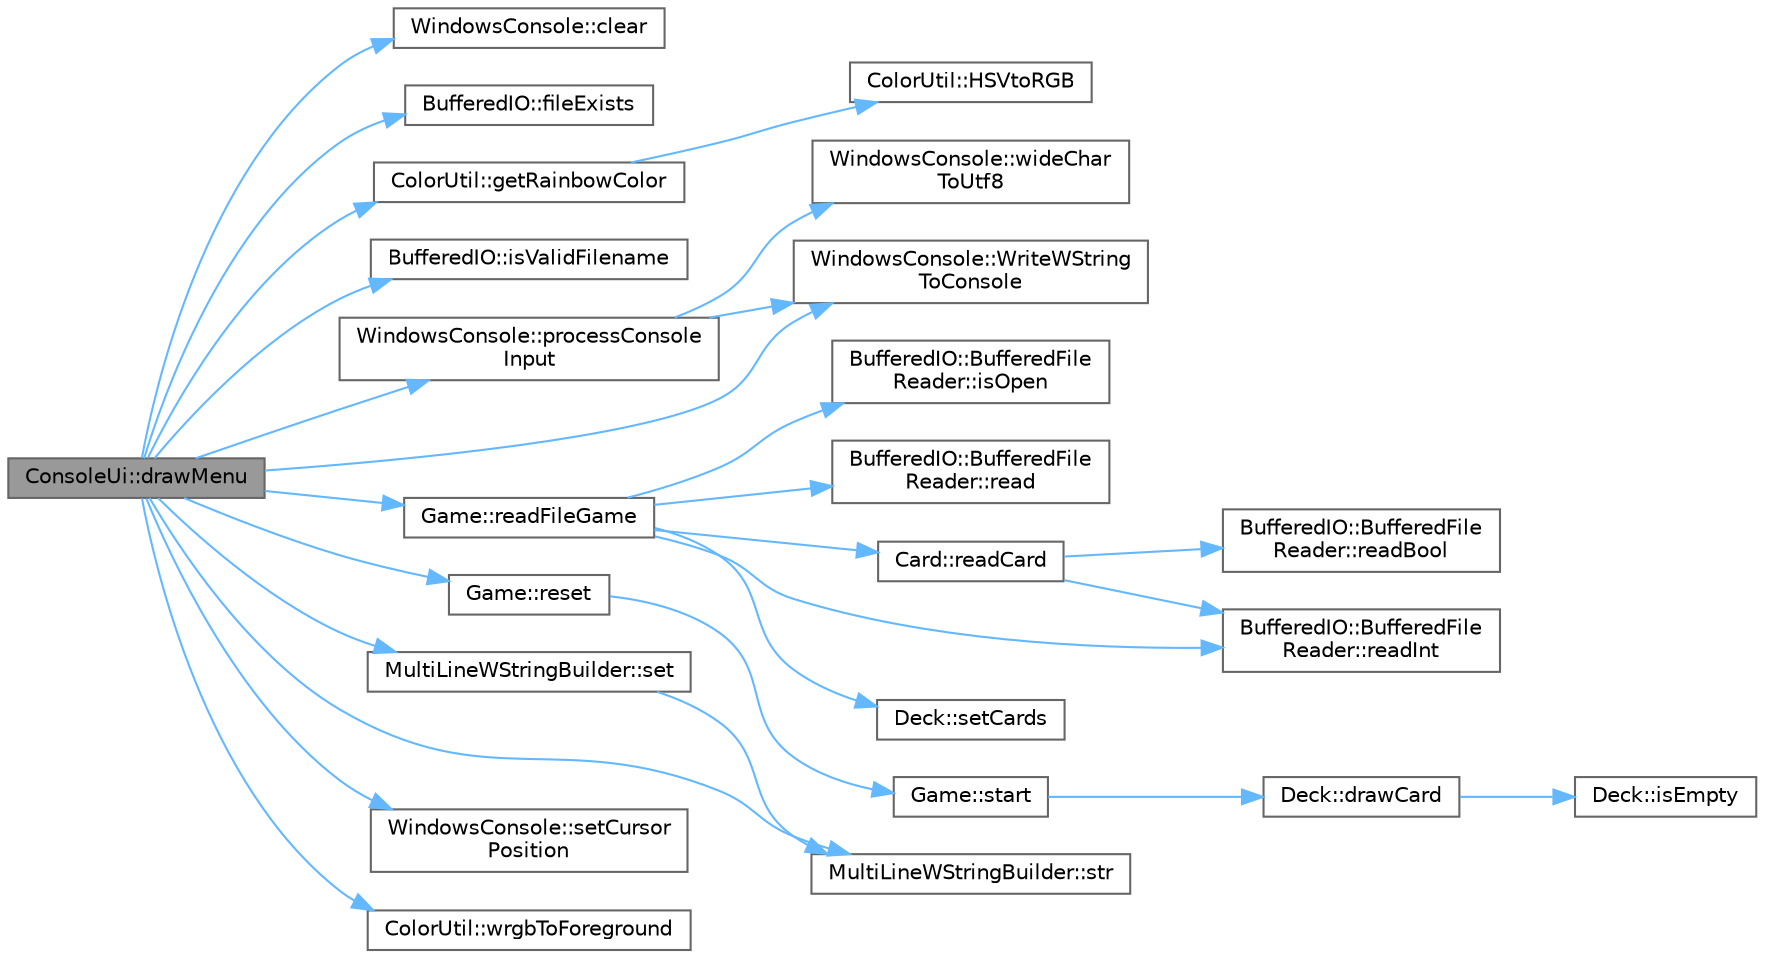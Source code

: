 digraph "ConsoleUi::drawMenu"
{
 // LATEX_PDF_SIZE
  bgcolor="transparent";
  edge [fontname=Helvetica,fontsize=10,labelfontname=Helvetica,labelfontsize=10];
  node [fontname=Helvetica,fontsize=10,shape=box,height=0.2,width=0.4];
  rankdir="LR";
  Node1 [id="Node000001",label="ConsoleUi::drawMenu",height=0.2,width=0.4,color="gray40", fillcolor="grey60", style="filled", fontcolor="black",tooltip="Draws main menu of a game."];
  Node1 -> Node2 [id="edge1_Node000001_Node000002",color="steelblue1",style="solid",tooltip=" "];
  Node2 [id="Node000002",label="WindowsConsole::clear",height=0.2,width=0.4,color="grey40", fillcolor="white", style="filled",URL="$dc/dc2/namespace_windows_console.html#a67be92bb05bb53af96b4b3ff547d3666",tooltip="Clears the entire Windows console screen using cls."];
  Node1 -> Node3 [id="edge2_Node000001_Node000003",color="steelblue1",style="solid",tooltip=" "];
  Node3 [id="Node000003",label="BufferedIO::fileExists",height=0.2,width=0.4,color="grey40", fillcolor="white", style="filled",URL="$dd/d78/namespace_buffered_i_o.html#aa4be2211b2982600f9cce6b783285a20",tooltip="Checks if a file exists."];
  Node1 -> Node4 [id="edge3_Node000001_Node000004",color="steelblue1",style="solid",tooltip=" "];
  Node4 [id="Node000004",label="ColorUtil::getRainbowColor",height=0.2,width=0.4,color="grey40", fillcolor="white", style="filled",URL="$db/dbf/namespace_color_util.html#aab9b80e2e76e76817d214923195559bc",tooltip="Generates a rainbow RGB color based on a tick value."];
  Node4 -> Node5 [id="edge4_Node000004_Node000005",color="steelblue1",style="solid",tooltip=" "];
  Node5 [id="Node000005",label="ColorUtil::HSVtoRGB",height=0.2,width=0.4,color="grey40", fillcolor="white", style="filled",URL="$db/dbf/namespace_color_util.html#a9c3b01c55c80e9b3e9d60ea4b31dba7a",tooltip="Converts HSV color to RGB color."];
  Node1 -> Node6 [id="edge5_Node000001_Node000006",color="steelblue1",style="solid",tooltip=" "];
  Node6 [id="Node000006",label="BufferedIO::isValidFilename",height=0.2,width=0.4,color="grey40", fillcolor="white", style="filled",URL="$dd/d78/namespace_buffered_i_o.html#ad6b283ed0db8e444d0d08b44109475db",tooltip="Checks if a given filename string is valid for saving a file."];
  Node1 -> Node7 [id="edge6_Node000001_Node000007",color="steelblue1",style="solid",tooltip=" "];
  Node7 [id="Node000007",label="WindowsConsole::processConsole\lInput",height=0.2,width=0.4,color="grey40", fillcolor="white", style="filled",URL="$dc/dc2/namespace_windows_console.html#ae57e04d610e420b4bbe050a95116c77b",tooltip="Processes available console input events asynchronously, updating the input buffer."];
  Node7 -> Node8 [id="edge7_Node000007_Node000008",color="steelblue1",style="solid",tooltip=" "];
  Node8 [id="Node000008",label="WindowsConsole::wideChar\lToUtf8",height=0.2,width=0.4,color="grey40", fillcolor="white", style="filled",URL="$dc/dc2/namespace_windows_console.html#aa99f704c460342cccef8980fb8453db0",tooltip="Converts a wide character to a UTF-8 encoded std::string."];
  Node7 -> Node9 [id="edge8_Node000007_Node000009",color="steelblue1",style="solid",tooltip=" "];
  Node9 [id="Node000009",label="WindowsConsole::WriteWString\lToConsole",height=0.2,width=0.4,color="grey40", fillcolor="white", style="filled",URL="$dc/dc2/namespace_windows_console.html#afcfbd1b378b5776b5f7c837940c09f7a",tooltip="Writes a wide-character string (std::wstring) directly to the Windows console."];
  Node1 -> Node10 [id="edge9_Node000001_Node000010",color="steelblue1",style="solid",tooltip=" "];
  Node10 [id="Node000010",label="Game::readFileGame",height=0.2,width=0.4,color="grey40", fillcolor="white", style="filled",URL="$dd/d1f/class_game.html#ae8078e428ab9e024d30ad236a8d924e8",tooltip=" "];
  Node10 -> Node11 [id="edge10_Node000010_Node000011",color="steelblue1",style="solid",tooltip=" "];
  Node11 [id="Node000011",label="BufferedIO::BufferedFile\lReader::isOpen",height=0.2,width=0.4,color="grey40", fillcolor="white", style="filled",URL="$df/d4c/class_buffered_i_o_1_1_buffered_file_reader.html#a8132b6118ce8b36fb3a4a40374ddfd10",tooltip="Checks if the file was successfully opened."];
  Node10 -> Node12 [id="edge11_Node000010_Node000012",color="steelblue1",style="solid",tooltip=" "];
  Node12 [id="Node000012",label="BufferedIO::BufferedFile\lReader::read",height=0.2,width=0.4,color="grey40", fillcolor="white", style="filled",URL="$df/d4c/class_buffered_i_o_1_1_buffered_file_reader.html#a6131eeac2e29dd736ead9e40e16cc27f",tooltip="Reads up to maxBytes bytes into data buffer."];
  Node10 -> Node13 [id="edge12_Node000010_Node000013",color="steelblue1",style="solid",tooltip=" "];
  Node13 [id="Node000013",label="Card::readCard",height=0.2,width=0.4,color="grey40", fillcolor="white", style="filled",URL="$d5/d6a/class_card.html#a96352e98d21a81a7627c5975d0abfd99",tooltip="Writes card into buffered reader."];
  Node13 -> Node14 [id="edge13_Node000013_Node000014",color="steelblue1",style="solid",tooltip=" "];
  Node14 [id="Node000014",label="BufferedIO::BufferedFile\lReader::readBool",height=0.2,width=0.4,color="grey40", fillcolor="white", style="filled",URL="$df/d4c/class_buffered_i_o_1_1_buffered_file_reader.html#a1350750b1541a49a9670a370f5b5c3eb",tooltip="Reads a boolean value from the file."];
  Node13 -> Node15 [id="edge14_Node000013_Node000015",color="steelblue1",style="solid",tooltip=" "];
  Node15 [id="Node000015",label="BufferedIO::BufferedFile\lReader::readInt",height=0.2,width=0.4,color="grey40", fillcolor="white", style="filled",URL="$df/d4c/class_buffered_i_o_1_1_buffered_file_reader.html#a342c70ac02f5f268443c37f1775aedb9",tooltip="Reads a 32-bit integer from the file."];
  Node10 -> Node15 [id="edge15_Node000010_Node000015",color="steelblue1",style="solid",tooltip=" "];
  Node10 -> Node16 [id="edge16_Node000010_Node000016",color="steelblue1",style="solid",tooltip=" "];
  Node16 [id="Node000016",label="Deck::setCards",height=0.2,width=0.4,color="grey40", fillcolor="white", style="filled",URL="$d6/deb/class_deck.html#a7dfc7eb3605af2e0327060de581c1e9b",tooltip=" "];
  Node1 -> Node17 [id="edge17_Node000001_Node000017",color="steelblue1",style="solid",tooltip=" "];
  Node17 [id="Node000017",label="Game::reset",height=0.2,width=0.4,color="grey40", fillcolor="white", style="filled",URL="$dd/d1f/class_game.html#a39bb2fd26b5ea6b164f28f9f6723582e",tooltip="Resets the game, shuffling the deck and clearing all piles."];
  Node17 -> Node18 [id="edge18_Node000017_Node000018",color="steelblue1",style="solid",tooltip=" "];
  Node18 [id="Node000018",label="Game::start",height=0.2,width=0.4,color="grey40", fillcolor="white", style="filled",URL="$dd/d1f/class_game.html#a3d9b98f7c4a96ecf578f75b96c9f0e90",tooltip="Starts a new game by dealing cards to columns."];
  Node18 -> Node19 [id="edge19_Node000018_Node000019",color="steelblue1",style="solid",tooltip=" "];
  Node19 [id="Node000019",label="Deck::drawCard",height=0.2,width=0.4,color="grey40", fillcolor="white", style="filled",URL="$d6/deb/class_deck.html#a7e3cb5a726dec9953c564ab7d780563d",tooltip="Draws the top card from the deck."];
  Node19 -> Node20 [id="edge20_Node000019_Node000020",color="steelblue1",style="solid",tooltip=" "];
  Node20 [id="Node000020",label="Deck::isEmpty",height=0.2,width=0.4,color="grey40", fillcolor="white", style="filled",URL="$d6/deb/class_deck.html#a8be1adfe1570078e63e05a7ef995625a",tooltip="Checks if the deck is empty."];
  Node1 -> Node21 [id="edge21_Node000001_Node000021",color="steelblue1",style="solid",tooltip=" "];
  Node21 [id="Node000021",label="MultiLineWStringBuilder::set",height=0.2,width=0.4,color="grey40", fillcolor="white", style="filled",URL="$da/d6b/class_multi_line_w_string_builder.html#a2d450ea3e7457123e047455cb8135064",tooltip="Sets a substring starting at position (x, y) with optional embedded ANSI color codes."];
  Node21 -> Node22 [id="edge22_Node000021_Node000022",color="steelblue1",style="solid",tooltip=" "];
  Node22 [id="Node000022",label="MultiLineWStringBuilder::str",height=0.2,width=0.4,color="grey40", fillcolor="white", style="filled",URL="$da/d6b/class_multi_line_w_string_builder.html#a3af79e57b2aff0d9a03e024023087c67",tooltip="Converts the stored lines and color layers into a single wide string with embedded ANSI codes."];
  Node1 -> Node23 [id="edge23_Node000001_Node000023",color="steelblue1",style="solid",tooltip=" "];
  Node23 [id="Node000023",label="WindowsConsole::setCursor\lPosition",height=0.2,width=0.4,color="grey40", fillcolor="white", style="filled",URL="$dc/dc2/namespace_windows_console.html#a804050df52db62f2631a7b81911991d1",tooltip="Sets the console cursor position to the specified coordinates."];
  Node1 -> Node22 [id="edge24_Node000001_Node000022",color="steelblue1",style="solid",tooltip=" "];
  Node1 -> Node24 [id="edge25_Node000001_Node000024",color="steelblue1",style="solid",tooltip=" "];
  Node24 [id="Node000024",label="ColorUtil::wrgbToForeground",height=0.2,width=0.4,color="grey40", fillcolor="white", style="filled",URL="$db/dbf/namespace_color_util.html#a67c141f823d384c3ee2f04c9728a300a",tooltip="Converts an RGB color to an ANSI escape sequence for foreground color (std::wstring)."];
  Node1 -> Node9 [id="edge26_Node000001_Node000009",color="steelblue1",style="solid",tooltip=" "];
}
